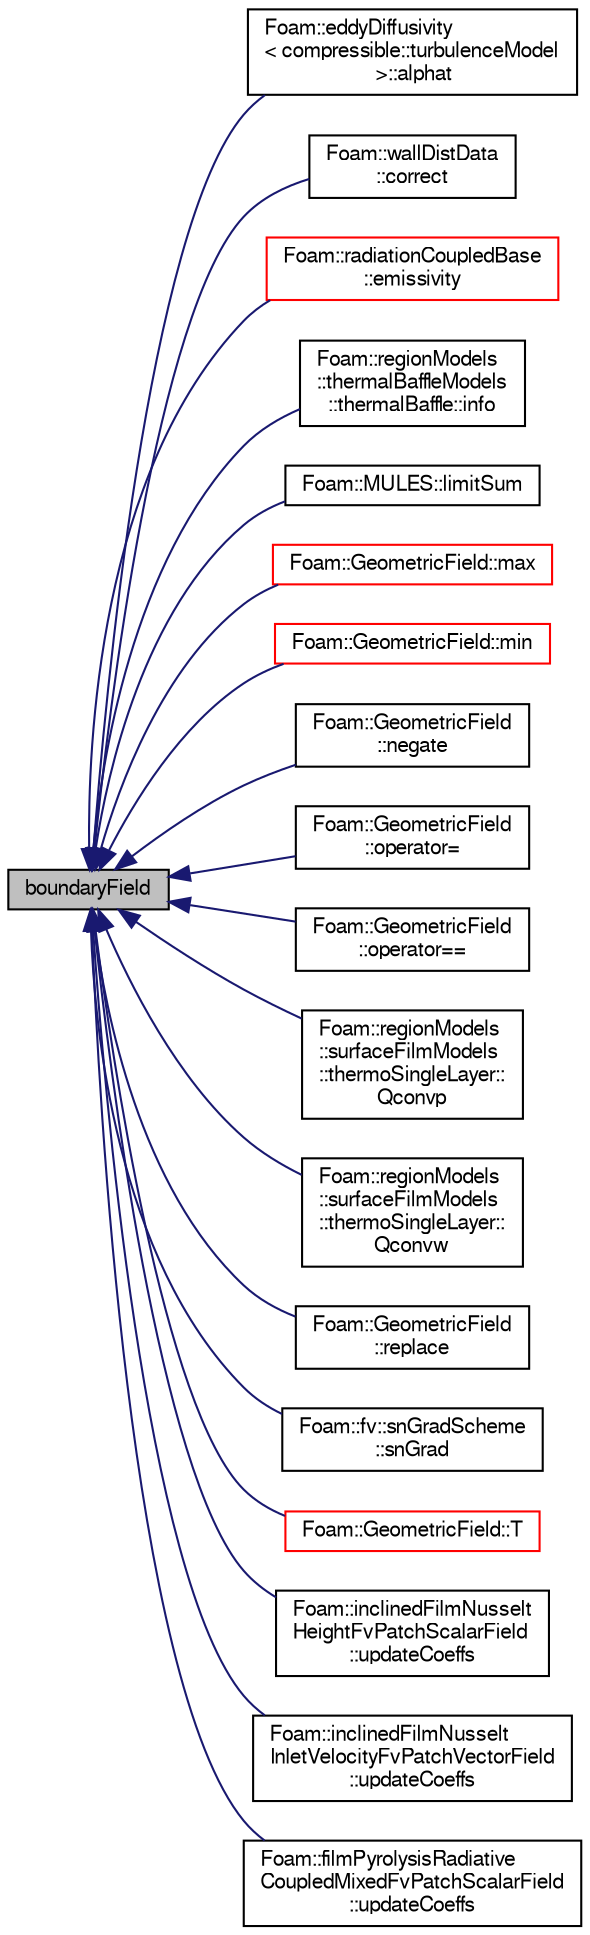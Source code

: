 digraph "boundaryField"
{
  bgcolor="transparent";
  edge [fontname="FreeSans",fontsize="10",labelfontname="FreeSans",labelfontsize="10"];
  node [fontname="FreeSans",fontsize="10",shape=record];
  rankdir="LR";
  Node1 [label="boundaryField",height=0.2,width=0.4,color="black", fillcolor="grey75", style="filled" fontcolor="black"];
  Node1 -> Node2 [dir="back",color="midnightblue",fontsize="10",style="solid",fontname="FreeSans"];
  Node2 [label="Foam::eddyDiffusivity\l\< compressible::turbulenceModel\l \>::alphat",height=0.2,width=0.4,color="black",URL="$a00588.html#a727bf0eea1e8fa614f2570847a8a7c94",tooltip="Return the turbulent thermal diffusivity for enthalpy for a patch. "];
  Node1 -> Node3 [dir="back",color="midnightblue",fontsize="10",style="solid",fontname="FreeSans"];
  Node3 [label="Foam::wallDistData\l::correct",height=0.2,width=0.4,color="black",URL="$a02759.html#a3ae44b28050c3aa494c1d8e18cf618c1",tooltip="Correct for mesh geom/topo changes. "];
  Node1 -> Node4 [dir="back",color="midnightblue",fontsize="10",style="solid",fontname="FreeSans"];
  Node4 [label="Foam::radiationCoupledBase\l::emissivity",height=0.2,width=0.4,color="red",URL="$a02000.html#a961b12b81e3a70d9195761a70e57907d",tooltip="Calculate corresponding emissivity field. "];
  Node1 -> Node5 [dir="back",color="midnightblue",fontsize="10",style="solid",fontname="FreeSans"];
  Node5 [label="Foam::regionModels\l::thermalBaffleModels\l::thermalBaffle::info",height=0.2,width=0.4,color="black",URL="$a02506.html#ac1b66fe77173de9e5e8542b2823d6071",tooltip="Provide some feedback. "];
  Node1 -> Node6 [dir="back",color="midnightblue",fontsize="10",style="solid",fontname="FreeSans"];
  Node6 [label="Foam::MULES::limitSum",height=0.2,width=0.4,color="black",URL="$a10293.html#a2a6599c8010c73aee2d272c630310a15"];
  Node1 -> Node7 [dir="back",color="midnightblue",fontsize="10",style="solid",fontname="FreeSans"];
  Node7 [label="Foam::GeometricField::max",height=0.2,width=0.4,color="red",URL="$a00896.html#a02f51609ede2ab447ff3511e01db1fc6"];
  Node1 -> Node8 [dir="back",color="midnightblue",fontsize="10",style="solid",fontname="FreeSans"];
  Node8 [label="Foam::GeometricField::min",height=0.2,width=0.4,color="red",URL="$a00896.html#a7945861ec06a8f04008b170849cc8511"];
  Node1 -> Node9 [dir="back",color="midnightblue",fontsize="10",style="solid",fontname="FreeSans"];
  Node9 [label="Foam::GeometricField\l::negate",height=0.2,width=0.4,color="black",URL="$a00896.html#abcdb1512395327f8236a4f4a4d4ff648"];
  Node1 -> Node10 [dir="back",color="midnightblue",fontsize="10",style="solid",fontname="FreeSans"];
  Node10 [label="Foam::GeometricField\l::operator=",height=0.2,width=0.4,color="black",URL="$a00896.html#ae246d5ce16082300e22af3ff1b727766"];
  Node1 -> Node11 [dir="back",color="midnightblue",fontsize="10",style="solid",fontname="FreeSans"];
  Node11 [label="Foam::GeometricField\l::operator==",height=0.2,width=0.4,color="black",URL="$a00896.html#a6381380e7eabc0bb22e86f2513a2c1d5"];
  Node1 -> Node12 [dir="back",color="midnightblue",fontsize="10",style="solid",fontname="FreeSans"];
  Node12 [label="Foam::regionModels\l::surfaceFilmModels\l::thermoSingleLayer::\lQconvp",height=0.2,width=0.4,color="black",URL="$a02527.html#abc3054f6502bd2cb018158138a2c69f6",tooltip="Return the convective heat energy from primary region to film. "];
  Node1 -> Node13 [dir="back",color="midnightblue",fontsize="10",style="solid",fontname="FreeSans"];
  Node13 [label="Foam::regionModels\l::surfaceFilmModels\l::thermoSingleLayer::\lQconvw",height=0.2,width=0.4,color="black",URL="$a02527.html#aca749cfba7b788e32e607f98385eb63f",tooltip="Return the convective heat energy from film to wall. "];
  Node1 -> Node14 [dir="back",color="midnightblue",fontsize="10",style="solid",fontname="FreeSans"];
  Node14 [label="Foam::GeometricField\l::replace",height=0.2,width=0.4,color="black",URL="$a00896.html#a38423626997376009d528b62f37a4273"];
  Node1 -> Node15 [dir="back",color="midnightblue",fontsize="10",style="solid",fontname="FreeSans"];
  Node15 [label="Foam::fv::snGradScheme\l::snGrad",height=0.2,width=0.4,color="black",URL="$a02294.html#aaaa1dd14567f9116d35f40c25da74990",tooltip="Return the snGrad of the given cell field with the given deltaCoeffs. "];
  Node1 -> Node16 [dir="back",color="midnightblue",fontsize="10",style="solid",fontname="FreeSans"];
  Node16 [label="Foam::GeometricField::T",height=0.2,width=0.4,color="red",URL="$a00896.html#a81751ba6d118bc85e0a992a1c332bd5c",tooltip="Return transpose (only if it is a tensor field) "];
  Node1 -> Node17 [dir="back",color="midnightblue",fontsize="10",style="solid",fontname="FreeSans"];
  Node17 [label="Foam::inclinedFilmNusselt\lHeightFvPatchScalarField\l::updateCoeffs",height=0.2,width=0.4,color="black",URL="$a01010.html#a7e24eafac629d3733181cd942d4c902f",tooltip="Update the coefficients associated with the patch field. "];
  Node1 -> Node18 [dir="back",color="midnightblue",fontsize="10",style="solid",fontname="FreeSans"];
  Node18 [label="Foam::inclinedFilmNusselt\lInletVelocityFvPatchVectorField\l::updateCoeffs",height=0.2,width=0.4,color="black",URL="$a01011.html#a7e24eafac629d3733181cd942d4c902f",tooltip="Update the coefficients associated with the patch field. "];
  Node1 -> Node19 [dir="back",color="midnightblue",fontsize="10",style="solid",fontname="FreeSans"];
  Node19 [label="Foam::filmPyrolysisRadiative\lCoupledMixedFvPatchScalarField\l::updateCoeffs",height=0.2,width=0.4,color="black",URL="$a00762.html#a7e24eafac629d3733181cd942d4c902f",tooltip="Update the coefficients associated with the patch field. "];
}

